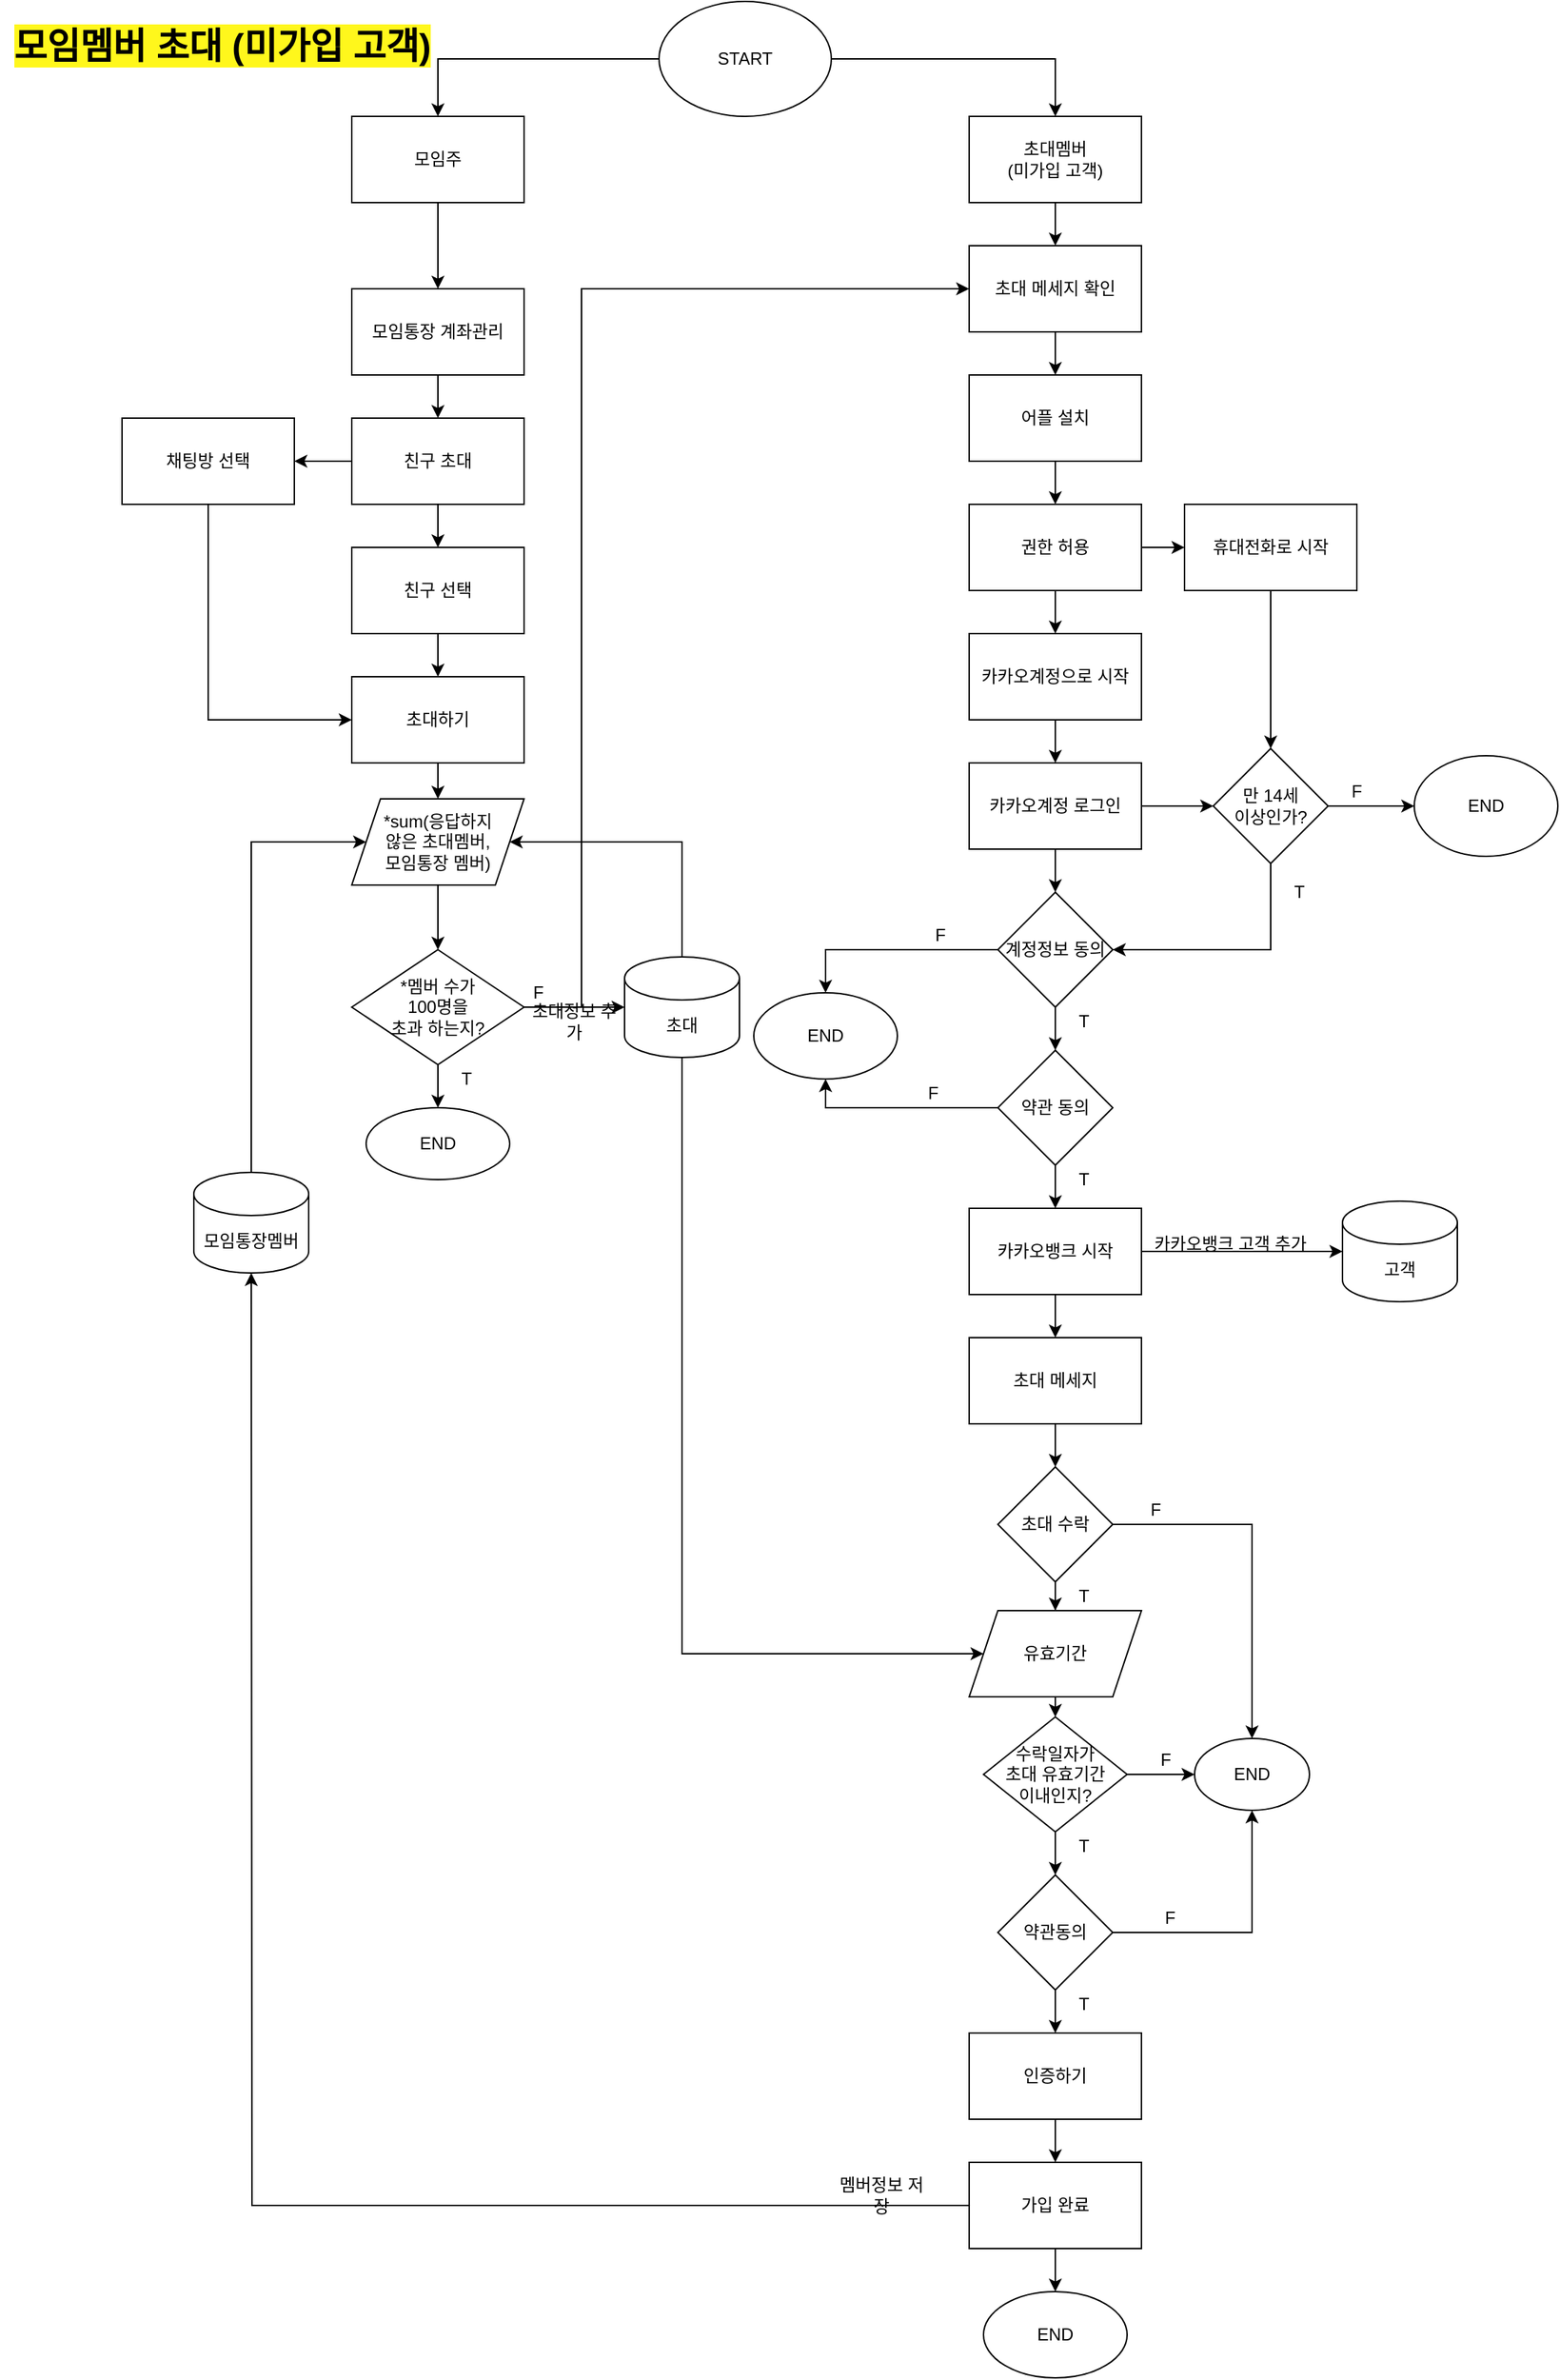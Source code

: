 <mxfile version="14.2.9" type="github">
  <diagram id="C5RBs43oDa-KdzZeNtuy" name="Page-1">
    <mxGraphModel dx="830" dy="549" grid="1" gridSize="10" guides="1" tooltips="1" connect="1" arrows="1" fold="1" page="1" pageScale="1" pageWidth="1169" pageHeight="1654" math="0" shadow="0">
      <root>
        <mxCell id="WIyWlLk6GJQsqaUBKTNV-0" />
        <mxCell id="WIyWlLk6GJQsqaUBKTNV-1" parent="WIyWlLk6GJQsqaUBKTNV-0" />
        <mxCell id="OIPn1_da_YWg9B3JuE8C-0" value="START" style="ellipse;whiteSpace=wrap;html=1;" parent="WIyWlLk6GJQsqaUBKTNV-1" vertex="1">
          <mxGeometry x="459" width="120" height="80" as="geometry" />
        </mxCell>
        <mxCell id="OIPn1_da_YWg9B3JuE8C-1" value="" style="edgeStyle=orthogonalEdgeStyle;rounded=0;orthogonalLoop=1;jettySize=auto;html=1;" parent="WIyWlLk6GJQsqaUBKTNV-1" source="OIPn1_da_YWg9B3JuE8C-2" target="OIPn1_da_YWg9B3JuE8C-8" edge="1">
          <mxGeometry relative="1" as="geometry" />
        </mxCell>
        <mxCell id="OIPn1_da_YWg9B3JuE8C-2" value="모임주" style="rounded=0;whiteSpace=wrap;html=1;" parent="WIyWlLk6GJQsqaUBKTNV-1" vertex="1">
          <mxGeometry x="245" y="80" width="120" height="60" as="geometry" />
        </mxCell>
        <mxCell id="OIPn1_da_YWg9B3JuE8C-115" value="" style="edgeStyle=orthogonalEdgeStyle;rounded=0;orthogonalLoop=1;jettySize=auto;html=1;" parent="WIyWlLk6GJQsqaUBKTNV-1" source="OIPn1_da_YWg9B3JuE8C-4" target="OIPn1_da_YWg9B3JuE8C-38" edge="1">
          <mxGeometry relative="1" as="geometry" />
        </mxCell>
        <mxCell id="OIPn1_da_YWg9B3JuE8C-4" value="초대멤버&lt;br&gt;(미가입 고객)" style="rounded=0;whiteSpace=wrap;html=1;" parent="WIyWlLk6GJQsqaUBKTNV-1" vertex="1">
          <mxGeometry x="675" y="80" width="120" height="60" as="geometry" />
        </mxCell>
        <mxCell id="OIPn1_da_YWg9B3JuE8C-5" value="" style="endArrow=classic;html=1;exitX=0;exitY=0.5;exitDx=0;exitDy=0;entryX=0.5;entryY=0;entryDx=0;entryDy=0;rounded=0;" parent="WIyWlLk6GJQsqaUBKTNV-1" source="OIPn1_da_YWg9B3JuE8C-0" target="OIPn1_da_YWg9B3JuE8C-2" edge="1">
          <mxGeometry width="50" height="50" relative="1" as="geometry">
            <mxPoint x="485" y="310" as="sourcePoint" />
            <mxPoint x="535" y="260" as="targetPoint" />
            <Array as="points">
              <mxPoint x="305" y="40" />
            </Array>
          </mxGeometry>
        </mxCell>
        <mxCell id="OIPn1_da_YWg9B3JuE8C-6" value="" style="endArrow=classic;html=1;exitX=1;exitY=0.5;exitDx=0;exitDy=0;entryX=0.5;entryY=0;entryDx=0;entryDy=0;rounded=0;" parent="WIyWlLk6GJQsqaUBKTNV-1" source="OIPn1_da_YWg9B3JuE8C-0" target="OIPn1_da_YWg9B3JuE8C-4" edge="1">
          <mxGeometry width="50" height="50" relative="1" as="geometry">
            <mxPoint x="485" y="310" as="sourcePoint" />
            <mxPoint x="535" y="260" as="targetPoint" />
            <Array as="points">
              <mxPoint x="735" y="40" />
            </Array>
          </mxGeometry>
        </mxCell>
        <mxCell id="OIPn1_da_YWg9B3JuE8C-7" value="" style="edgeStyle=orthogonalEdgeStyle;rounded=0;orthogonalLoop=1;jettySize=auto;html=1;" parent="WIyWlLk6GJQsqaUBKTNV-1" source="OIPn1_da_YWg9B3JuE8C-8" target="OIPn1_da_YWg9B3JuE8C-11" edge="1">
          <mxGeometry relative="1" as="geometry" />
        </mxCell>
        <mxCell id="OIPn1_da_YWg9B3JuE8C-8" value="모임통장 계좌관리" style="rounded=0;whiteSpace=wrap;html=1;" parent="WIyWlLk6GJQsqaUBKTNV-1" vertex="1">
          <mxGeometry x="245" y="200" width="120" height="60" as="geometry" />
        </mxCell>
        <mxCell id="OIPn1_da_YWg9B3JuE8C-9" value="" style="edgeStyle=orthogonalEdgeStyle;rounded=0;orthogonalLoop=1;jettySize=auto;html=1;" parent="WIyWlLk6GJQsqaUBKTNV-1" source="OIPn1_da_YWg9B3JuE8C-11" target="OIPn1_da_YWg9B3JuE8C-13" edge="1">
          <mxGeometry relative="1" as="geometry" />
        </mxCell>
        <mxCell id="OIPn1_da_YWg9B3JuE8C-10" value="" style="edgeStyle=orthogonalEdgeStyle;rounded=0;orthogonalLoop=1;jettySize=auto;html=1;" parent="WIyWlLk6GJQsqaUBKTNV-1" source="OIPn1_da_YWg9B3JuE8C-11" target="OIPn1_da_YWg9B3JuE8C-14" edge="1">
          <mxGeometry relative="1" as="geometry" />
        </mxCell>
        <mxCell id="OIPn1_da_YWg9B3JuE8C-11" value="친구 초대" style="rounded=0;whiteSpace=wrap;html=1;" parent="WIyWlLk6GJQsqaUBKTNV-1" vertex="1">
          <mxGeometry x="245" y="290" width="120" height="60" as="geometry" />
        </mxCell>
        <mxCell id="OIPn1_da_YWg9B3JuE8C-12" value="" style="edgeStyle=orthogonalEdgeStyle;rounded=0;orthogonalLoop=1;jettySize=auto;html=1;" parent="WIyWlLk6GJQsqaUBKTNV-1" source="OIPn1_da_YWg9B3JuE8C-13" target="OIPn1_da_YWg9B3JuE8C-17" edge="1">
          <mxGeometry relative="1" as="geometry" />
        </mxCell>
        <mxCell id="OIPn1_da_YWg9B3JuE8C-13" value="친구 선택" style="whiteSpace=wrap;html=1;rounded=0;" parent="WIyWlLk6GJQsqaUBKTNV-1" vertex="1">
          <mxGeometry x="245" y="380" width="120" height="60" as="geometry" />
        </mxCell>
        <mxCell id="OIPn1_da_YWg9B3JuE8C-14" value="채팅방 선택" style="whiteSpace=wrap;html=1;rounded=0;" parent="WIyWlLk6GJQsqaUBKTNV-1" vertex="1">
          <mxGeometry x="85" y="290" width="120" height="60" as="geometry" />
        </mxCell>
        <mxCell id="OIPn1_da_YWg9B3JuE8C-15" value="" style="edgeStyle=orthogonalEdgeStyle;rounded=0;orthogonalLoop=1;jettySize=auto;html=1;entryX=0;entryY=0.5;entryDx=0;entryDy=0;" parent="WIyWlLk6GJQsqaUBKTNV-1" target="OIPn1_da_YWg9B3JuE8C-38" edge="1">
          <mxGeometry relative="1" as="geometry">
            <mxPoint x="675" y="240" as="targetPoint" />
            <Array as="points">
              <mxPoint x="405" y="200" />
            </Array>
            <mxPoint x="405" y="700" as="sourcePoint" />
          </mxGeometry>
        </mxCell>
        <mxCell id="OIPn1_da_YWg9B3JuE8C-17" value="초대하기" style="whiteSpace=wrap;html=1;rounded=0;" parent="WIyWlLk6GJQsqaUBKTNV-1" vertex="1">
          <mxGeometry x="245" y="470" width="120" height="60" as="geometry" />
        </mxCell>
        <mxCell id="OIPn1_da_YWg9B3JuE8C-18" value="" style="endArrow=classic;html=1;exitX=0.5;exitY=1;exitDx=0;exitDy=0;entryX=0;entryY=0.5;entryDx=0;entryDy=0;rounded=0;" parent="WIyWlLk6GJQsqaUBKTNV-1" source="OIPn1_da_YWg9B3JuE8C-14" target="OIPn1_da_YWg9B3JuE8C-17" edge="1">
          <mxGeometry width="50" height="50" relative="1" as="geometry">
            <mxPoint x="505" y="420" as="sourcePoint" />
            <mxPoint x="555" y="370" as="targetPoint" />
            <Array as="points">
              <mxPoint x="145" y="500" />
            </Array>
          </mxGeometry>
        </mxCell>
        <mxCell id="OIPn1_da_YWg9B3JuE8C-37" value="" style="edgeStyle=orthogonalEdgeStyle;rounded=0;orthogonalLoop=1;jettySize=auto;html=1;" parent="WIyWlLk6GJQsqaUBKTNV-1" source="OIPn1_da_YWg9B3JuE8C-38" edge="1">
          <mxGeometry relative="1" as="geometry">
            <mxPoint x="735" y="260" as="targetPoint" />
          </mxGeometry>
        </mxCell>
        <mxCell id="OIPn1_da_YWg9B3JuE8C-38" value="초대 메세지 확인" style="rounded=0;whiteSpace=wrap;html=1;" parent="WIyWlLk6GJQsqaUBKTNV-1" vertex="1">
          <mxGeometry x="675" y="170" width="120" height="60" as="geometry" />
        </mxCell>
        <mxCell id="OIPn1_da_YWg9B3JuE8C-59" value="" style="edgeStyle=orthogonalEdgeStyle;rounded=0;orthogonalLoop=1;jettySize=auto;html=1;" parent="WIyWlLk6GJQsqaUBKTNV-1" source="OIPn1_da_YWg9B3JuE8C-57" target="OIPn1_da_YWg9B3JuE8C-58" edge="1">
          <mxGeometry relative="1" as="geometry" />
        </mxCell>
        <mxCell id="OIPn1_da_YWg9B3JuE8C-57" value="어플 설치" style="rounded=0;whiteSpace=wrap;html=1;" parent="WIyWlLk6GJQsqaUBKTNV-1" vertex="1">
          <mxGeometry x="675" y="260" width="120" height="60" as="geometry" />
        </mxCell>
        <mxCell id="OIPn1_da_YWg9B3JuE8C-61" value="" style="edgeStyle=orthogonalEdgeStyle;rounded=0;orthogonalLoop=1;jettySize=auto;html=1;" parent="WIyWlLk6GJQsqaUBKTNV-1" source="OIPn1_da_YWg9B3JuE8C-58" target="OIPn1_da_YWg9B3JuE8C-60" edge="1">
          <mxGeometry relative="1" as="geometry" />
        </mxCell>
        <mxCell id="OIPn1_da_YWg9B3JuE8C-63" value="" style="edgeStyle=orthogonalEdgeStyle;rounded=0;orthogonalLoop=1;jettySize=auto;html=1;" parent="WIyWlLk6GJQsqaUBKTNV-1" source="OIPn1_da_YWg9B3JuE8C-58" target="OIPn1_da_YWg9B3JuE8C-62" edge="1">
          <mxGeometry relative="1" as="geometry" />
        </mxCell>
        <mxCell id="OIPn1_da_YWg9B3JuE8C-58" value="권한 허용" style="whiteSpace=wrap;html=1;rounded=0;" parent="WIyWlLk6GJQsqaUBKTNV-1" vertex="1">
          <mxGeometry x="675" y="350" width="120" height="60" as="geometry" />
        </mxCell>
        <mxCell id="OIPn1_da_YWg9B3JuE8C-65" value="" style="edgeStyle=orthogonalEdgeStyle;rounded=0;orthogonalLoop=1;jettySize=auto;html=1;" parent="WIyWlLk6GJQsqaUBKTNV-1" source="OIPn1_da_YWg9B3JuE8C-60" target="OIPn1_da_YWg9B3JuE8C-64" edge="1">
          <mxGeometry relative="1" as="geometry" />
        </mxCell>
        <mxCell id="OIPn1_da_YWg9B3JuE8C-60" value="카카오계정으로 시작" style="whiteSpace=wrap;html=1;rounded=0;" parent="WIyWlLk6GJQsqaUBKTNV-1" vertex="1">
          <mxGeometry x="675" y="440" width="120" height="60" as="geometry" />
        </mxCell>
        <mxCell id="OIPn1_da_YWg9B3JuE8C-62" value="휴대전화로 시작" style="whiteSpace=wrap;html=1;rounded=0;" parent="WIyWlLk6GJQsqaUBKTNV-1" vertex="1">
          <mxGeometry x="825" y="350" width="120" height="60" as="geometry" />
        </mxCell>
        <mxCell id="OIPn1_da_YWg9B3JuE8C-67" value="" style="edgeStyle=orthogonalEdgeStyle;rounded=0;orthogonalLoop=1;jettySize=auto;html=1;" parent="WIyWlLk6GJQsqaUBKTNV-1" source="OIPn1_da_YWg9B3JuE8C-64" target="OIPn1_da_YWg9B3JuE8C-66" edge="1">
          <mxGeometry relative="1" as="geometry" />
        </mxCell>
        <mxCell id="OIPn1_da_YWg9B3JuE8C-118" value="" style="edgeStyle=orthogonalEdgeStyle;rounded=0;orthogonalLoop=1;jettySize=auto;html=1;" parent="WIyWlLk6GJQsqaUBKTNV-1" source="OIPn1_da_YWg9B3JuE8C-64" target="OIPn1_da_YWg9B3JuE8C-116" edge="1">
          <mxGeometry relative="1" as="geometry" />
        </mxCell>
        <mxCell id="OIPn1_da_YWg9B3JuE8C-64" value="카카오계정 로그인" style="whiteSpace=wrap;html=1;rounded=0;" parent="WIyWlLk6GJQsqaUBKTNV-1" vertex="1">
          <mxGeometry x="675" y="530" width="120" height="60" as="geometry" />
        </mxCell>
        <mxCell id="OIPn1_da_YWg9B3JuE8C-69" value="" style="edgeStyle=orthogonalEdgeStyle;rounded=0;orthogonalLoop=1;jettySize=auto;html=1;" parent="WIyWlLk6GJQsqaUBKTNV-1" source="OIPn1_da_YWg9B3JuE8C-66" target="OIPn1_da_YWg9B3JuE8C-68" edge="1">
          <mxGeometry relative="1" as="geometry" />
        </mxCell>
        <mxCell id="OIPn1_da_YWg9B3JuE8C-73" value="" style="edgeStyle=orthogonalEdgeStyle;rounded=0;orthogonalLoop=1;jettySize=auto;html=1;entryX=0.5;entryY=0;entryDx=0;entryDy=0;exitX=0;exitY=0.5;exitDx=0;exitDy=0;" parent="WIyWlLk6GJQsqaUBKTNV-1" source="OIPn1_da_YWg9B3JuE8C-66" target="OIPn1_da_YWg9B3JuE8C-72" edge="1">
          <mxGeometry relative="1" as="geometry">
            <Array as="points">
              <mxPoint x="575" y="660" />
            </Array>
          </mxGeometry>
        </mxCell>
        <mxCell id="OIPn1_da_YWg9B3JuE8C-66" value="계정정보 동의" style="rhombus;whiteSpace=wrap;html=1;rounded=0;" parent="WIyWlLk6GJQsqaUBKTNV-1" vertex="1">
          <mxGeometry x="695" y="620" width="80" height="80" as="geometry" />
        </mxCell>
        <mxCell id="OIPn1_da_YWg9B3JuE8C-71" value="" style="edgeStyle=orthogonalEdgeStyle;rounded=0;orthogonalLoop=1;jettySize=auto;html=1;" parent="WIyWlLk6GJQsqaUBKTNV-1" source="OIPn1_da_YWg9B3JuE8C-68" target="OIPn1_da_YWg9B3JuE8C-70" edge="1">
          <mxGeometry relative="1" as="geometry" />
        </mxCell>
        <mxCell id="OIPn1_da_YWg9B3JuE8C-68" value="약관 동의" style="rhombus;whiteSpace=wrap;html=1;rounded=0;" parent="WIyWlLk6GJQsqaUBKTNV-1" vertex="1">
          <mxGeometry x="695" y="730" width="80" height="80" as="geometry" />
        </mxCell>
        <mxCell id="OIPn1_da_YWg9B3JuE8C-108" value="" style="edgeStyle=orthogonalEdgeStyle;rounded=0;orthogonalLoop=1;jettySize=auto;html=1;" parent="WIyWlLk6GJQsqaUBKTNV-1" source="OIPn1_da_YWg9B3JuE8C-70" target="OIPn1_da_YWg9B3JuE8C-107" edge="1">
          <mxGeometry relative="1" as="geometry" />
        </mxCell>
        <mxCell id="OIPn1_da_YWg9B3JuE8C-140" value="" style="edgeStyle=orthogonalEdgeStyle;rounded=0;orthogonalLoop=1;jettySize=auto;html=1;" parent="WIyWlLk6GJQsqaUBKTNV-1" source="OIPn1_da_YWg9B3JuE8C-70" target="OIPn1_da_YWg9B3JuE8C-139" edge="1">
          <mxGeometry relative="1" as="geometry" />
        </mxCell>
        <mxCell id="OIPn1_da_YWg9B3JuE8C-70" value="카카오뱅크 시작" style="whiteSpace=wrap;html=1;rounded=0;" parent="WIyWlLk6GJQsqaUBKTNV-1" vertex="1">
          <mxGeometry x="675" y="840" width="120" height="60" as="geometry" />
        </mxCell>
        <mxCell id="OIPn1_da_YWg9B3JuE8C-72" value="END" style="ellipse;whiteSpace=wrap;html=1;rounded=0;" parent="WIyWlLk6GJQsqaUBKTNV-1" vertex="1">
          <mxGeometry x="525" y="690" width="100" height="60" as="geometry" />
        </mxCell>
        <mxCell id="OIPn1_da_YWg9B3JuE8C-75" value="" style="endArrow=classic;html=1;exitX=0;exitY=0.5;exitDx=0;exitDy=0;entryX=0.5;entryY=1;entryDx=0;entryDy=0;rounded=0;" parent="WIyWlLk6GJQsqaUBKTNV-1" source="OIPn1_da_YWg9B3JuE8C-68" target="OIPn1_da_YWg9B3JuE8C-72" edge="1">
          <mxGeometry width="50" height="50" relative="1" as="geometry">
            <mxPoint x="465" y="660" as="sourcePoint" />
            <mxPoint x="515" y="610" as="targetPoint" />
            <Array as="points">
              <mxPoint x="575" y="770" />
            </Array>
          </mxGeometry>
        </mxCell>
        <mxCell id="OIPn1_da_YWg9B3JuE8C-77" value="F" style="text;html=1;strokeColor=none;fillColor=none;align=center;verticalAlign=middle;whiteSpace=wrap;rounded=0;" parent="WIyWlLk6GJQsqaUBKTNV-1" vertex="1">
          <mxGeometry x="635" y="640" width="40" height="20" as="geometry" />
        </mxCell>
        <mxCell id="OIPn1_da_YWg9B3JuE8C-78" value="F" style="text;html=1;strokeColor=none;fillColor=none;align=center;verticalAlign=middle;whiteSpace=wrap;rounded=0;" parent="WIyWlLk6GJQsqaUBKTNV-1" vertex="1">
          <mxGeometry x="630" y="750" width="40" height="20" as="geometry" />
        </mxCell>
        <mxCell id="OIPn1_da_YWg9B3JuE8C-79" value="T" style="text;html=1;strokeColor=none;fillColor=none;align=center;verticalAlign=middle;whiteSpace=wrap;rounded=0;" parent="WIyWlLk6GJQsqaUBKTNV-1" vertex="1">
          <mxGeometry x="735" y="700" width="40" height="20" as="geometry" />
        </mxCell>
        <mxCell id="OIPn1_da_YWg9B3JuE8C-80" value="T" style="text;html=1;strokeColor=none;fillColor=none;align=center;verticalAlign=middle;whiteSpace=wrap;rounded=0;" parent="WIyWlLk6GJQsqaUBKTNV-1" vertex="1">
          <mxGeometry x="735" y="810" width="40" height="20" as="geometry" />
        </mxCell>
        <mxCell id="OIPn1_da_YWg9B3JuE8C-82" value="" style="edgeStyle=orthogonalEdgeStyle;rounded=0;orthogonalLoop=1;jettySize=auto;html=1;entryX=0.5;entryY=0;entryDx=0;entryDy=0;exitX=1;exitY=0.5;exitDx=0;exitDy=0;" parent="WIyWlLk6GJQsqaUBKTNV-1" source="OIPn1_da_YWg9B3JuE8C-83" target="OIPn1_da_YWg9B3JuE8C-87" edge="1">
          <mxGeometry relative="1" as="geometry">
            <Array as="points">
              <mxPoint x="872" y="1060" />
            </Array>
          </mxGeometry>
        </mxCell>
        <mxCell id="OIPn1_da_YWg9B3JuE8C-143" value="" style="edgeStyle=orthogonalEdgeStyle;rounded=0;orthogonalLoop=1;jettySize=auto;html=1;" parent="WIyWlLk6GJQsqaUBKTNV-1" source="OIPn1_da_YWg9B3JuE8C-83" target="OIPn1_da_YWg9B3JuE8C-142" edge="1">
          <mxGeometry relative="1" as="geometry" />
        </mxCell>
        <mxCell id="OIPn1_da_YWg9B3JuE8C-83" value="초대 수락" style="rhombus;whiteSpace=wrap;html=1;" parent="WIyWlLk6GJQsqaUBKTNV-1" vertex="1">
          <mxGeometry x="695" y="1020" width="80" height="80" as="geometry" />
        </mxCell>
        <mxCell id="OIPn1_da_YWg9B3JuE8C-84" value="" style="edgeStyle=orthogonalEdgeStyle;rounded=0;orthogonalLoop=1;jettySize=auto;html=1;entryX=0;entryY=0.5;entryDx=0;entryDy=0;" parent="WIyWlLk6GJQsqaUBKTNV-1" source="OIPn1_da_YWg9B3JuE8C-86" target="OIPn1_da_YWg9B3JuE8C-87" edge="1">
          <mxGeometry relative="1" as="geometry">
            <Array as="points">
              <mxPoint x="825" y="1234" />
              <mxPoint x="825" y="1234" />
            </Array>
          </mxGeometry>
        </mxCell>
        <mxCell id="OIPn1_da_YWg9B3JuE8C-85" value="" style="edgeStyle=orthogonalEdgeStyle;rounded=0;orthogonalLoop=1;jettySize=auto;html=1;" parent="WIyWlLk6GJQsqaUBKTNV-1" source="OIPn1_da_YWg9B3JuE8C-86" edge="1">
          <mxGeometry relative="1" as="geometry">
            <mxPoint x="735" y="1304" as="targetPoint" />
          </mxGeometry>
        </mxCell>
        <mxCell id="OIPn1_da_YWg9B3JuE8C-86" value="수락일자가&lt;br&gt;초대 유효기간&lt;br&gt;이내인지?" style="rhombus;whiteSpace=wrap;html=1;" parent="WIyWlLk6GJQsqaUBKTNV-1" vertex="1">
          <mxGeometry x="685" y="1194" width="100" height="80" as="geometry" />
        </mxCell>
        <mxCell id="OIPn1_da_YWg9B3JuE8C-87" value="END" style="ellipse;whiteSpace=wrap;html=1;" parent="WIyWlLk6GJQsqaUBKTNV-1" vertex="1">
          <mxGeometry x="832" y="1209" width="80" height="50" as="geometry" />
        </mxCell>
        <mxCell id="OIPn1_da_YWg9B3JuE8C-88" value="F" style="text;html=1;strokeColor=none;fillColor=none;align=center;verticalAlign=middle;whiteSpace=wrap;rounded=0;" parent="WIyWlLk6GJQsqaUBKTNV-1" vertex="1">
          <mxGeometry x="785" y="1040" width="40" height="20" as="geometry" />
        </mxCell>
        <mxCell id="OIPn1_da_YWg9B3JuE8C-89" value="T" style="text;html=1;strokeColor=none;fillColor=none;align=center;verticalAlign=middle;whiteSpace=wrap;rounded=0;" parent="WIyWlLk6GJQsqaUBKTNV-1" vertex="1">
          <mxGeometry x="735" y="1100" width="40" height="20" as="geometry" />
        </mxCell>
        <mxCell id="OIPn1_da_YWg9B3JuE8C-90" value="F" style="text;html=1;strokeColor=none;fillColor=none;align=center;verticalAlign=middle;whiteSpace=wrap;rounded=0;" parent="WIyWlLk6GJQsqaUBKTNV-1" vertex="1">
          <mxGeometry x="792" y="1214" width="40" height="20" as="geometry" />
        </mxCell>
        <mxCell id="OIPn1_da_YWg9B3JuE8C-91" value="" style="edgeStyle=orthogonalEdgeStyle;rounded=0;orthogonalLoop=1;jettySize=auto;html=1;" parent="WIyWlLk6GJQsqaUBKTNV-1" source="OIPn1_da_YWg9B3JuE8C-92" target="OIPn1_da_YWg9B3JuE8C-96" edge="1">
          <mxGeometry relative="1" as="geometry" />
        </mxCell>
        <mxCell id="OIPn1_da_YWg9B3JuE8C-92" value="약관동의" style="rhombus;whiteSpace=wrap;html=1;" parent="WIyWlLk6GJQsqaUBKTNV-1" vertex="1">
          <mxGeometry x="695" y="1304" width="80" height="80" as="geometry" />
        </mxCell>
        <mxCell id="OIPn1_da_YWg9B3JuE8C-93" value="" style="endArrow=classic;html=1;exitX=1;exitY=0.5;exitDx=0;exitDy=0;entryX=0.5;entryY=1;entryDx=0;entryDy=0;rounded=0;" parent="WIyWlLk6GJQsqaUBKTNV-1" source="OIPn1_da_YWg9B3JuE8C-92" target="OIPn1_da_YWg9B3JuE8C-87" edge="1">
          <mxGeometry width="50" height="50" relative="1" as="geometry">
            <mxPoint x="545" y="1344" as="sourcePoint" />
            <mxPoint x="595" y="1294" as="targetPoint" />
            <Array as="points">
              <mxPoint x="872" y="1344" />
            </Array>
          </mxGeometry>
        </mxCell>
        <mxCell id="OIPn1_da_YWg9B3JuE8C-94" value="T" style="text;html=1;strokeColor=none;fillColor=none;align=center;verticalAlign=middle;whiteSpace=wrap;rounded=0;" parent="WIyWlLk6GJQsqaUBKTNV-1" vertex="1">
          <mxGeometry x="735" y="1274" width="40" height="20" as="geometry" />
        </mxCell>
        <mxCell id="OIPn1_da_YWg9B3JuE8C-95" value="" style="edgeStyle=orthogonalEdgeStyle;rounded=0;orthogonalLoop=1;jettySize=auto;html=1;" parent="WIyWlLk6GJQsqaUBKTNV-1" source="OIPn1_da_YWg9B3JuE8C-96" target="OIPn1_da_YWg9B3JuE8C-98" edge="1">
          <mxGeometry relative="1" as="geometry" />
        </mxCell>
        <mxCell id="OIPn1_da_YWg9B3JuE8C-96" value="인증하기" style="whiteSpace=wrap;html=1;" parent="WIyWlLk6GJQsqaUBKTNV-1" vertex="1">
          <mxGeometry x="675" y="1414" width="120" height="60" as="geometry" />
        </mxCell>
        <mxCell id="OIPn1_da_YWg9B3JuE8C-97" value="" style="edgeStyle=orthogonalEdgeStyle;rounded=0;orthogonalLoop=1;jettySize=auto;html=1;" parent="WIyWlLk6GJQsqaUBKTNV-1" source="OIPn1_da_YWg9B3JuE8C-98" target="OIPn1_da_YWg9B3JuE8C-101" edge="1">
          <mxGeometry relative="1" as="geometry" />
        </mxCell>
        <mxCell id="OIPn1_da_YWg9B3JuE8C-98" value="가입 완료" style="whiteSpace=wrap;html=1;" parent="WIyWlLk6GJQsqaUBKTNV-1" vertex="1">
          <mxGeometry x="675" y="1504" width="120" height="60" as="geometry" />
        </mxCell>
        <mxCell id="OIPn1_da_YWg9B3JuE8C-99" value="T" style="text;html=1;strokeColor=none;fillColor=none;align=center;verticalAlign=middle;whiteSpace=wrap;rounded=0;" parent="WIyWlLk6GJQsqaUBKTNV-1" vertex="1">
          <mxGeometry x="735" y="1384" width="40" height="20" as="geometry" />
        </mxCell>
        <mxCell id="OIPn1_da_YWg9B3JuE8C-100" value="F" style="text;html=1;strokeColor=none;fillColor=none;align=center;verticalAlign=middle;whiteSpace=wrap;rounded=0;" parent="WIyWlLk6GJQsqaUBKTNV-1" vertex="1">
          <mxGeometry x="795" y="1324" width="40" height="20" as="geometry" />
        </mxCell>
        <mxCell id="OIPn1_da_YWg9B3JuE8C-101" value="END" style="ellipse;whiteSpace=wrap;html=1;rounded=0;" parent="WIyWlLk6GJQsqaUBKTNV-1" vertex="1">
          <mxGeometry x="685" y="1594" width="100" height="60" as="geometry" />
        </mxCell>
        <mxCell id="OIPn1_da_YWg9B3JuE8C-102" value="" style="edgeStyle=orthogonalEdgeStyle;rounded=0;orthogonalLoop=1;jettySize=auto;html=1;exitX=0.5;exitY=1;exitDx=0;exitDy=0;exitPerimeter=0;entryX=0;entryY=0.5;entryDx=0;entryDy=0;" parent="WIyWlLk6GJQsqaUBKTNV-1" source="OIPn1_da_YWg9B3JuE8C-103" target="OIPn1_da_YWg9B3JuE8C-142" edge="1">
          <mxGeometry relative="1" as="geometry">
            <mxPoint x="435" y="1220" as="sourcePoint" />
            <Array as="points">
              <mxPoint x="475" y="1150" />
            </Array>
          </mxGeometry>
        </mxCell>
        <mxCell id="OIPn1_da_YWg9B3JuE8C-103" value="초대" style="shape=cylinder3;whiteSpace=wrap;html=1;boundedLbl=1;backgroundOutline=1;size=15;" parent="WIyWlLk6GJQsqaUBKTNV-1" vertex="1">
          <mxGeometry x="435" y="665" width="80" height="70" as="geometry" />
        </mxCell>
        <mxCell id="OIPn1_da_YWg9B3JuE8C-109" value="" style="edgeStyle=orthogonalEdgeStyle;rounded=0;orthogonalLoop=1;jettySize=auto;html=1;entryX=0.5;entryY=0;entryDx=0;entryDy=0;" parent="WIyWlLk6GJQsqaUBKTNV-1" source="OIPn1_da_YWg9B3JuE8C-107" target="OIPn1_da_YWg9B3JuE8C-83" edge="1">
          <mxGeometry relative="1" as="geometry">
            <mxPoint x="735" y="1010" as="targetPoint" />
          </mxGeometry>
        </mxCell>
        <mxCell id="OIPn1_da_YWg9B3JuE8C-107" value="초대 메세지" style="rounded=0;whiteSpace=wrap;html=1;" parent="WIyWlLk6GJQsqaUBKTNV-1" vertex="1">
          <mxGeometry x="675" y="930" width="120" height="60" as="geometry" />
        </mxCell>
        <mxCell id="OIPn1_da_YWg9B3JuE8C-110" value="" style="edgeStyle=orthogonalEdgeStyle;rounded=0;orthogonalLoop=1;jettySize=auto;html=1;entryX=0.5;entryY=1;entryDx=0;entryDy=0;entryPerimeter=0;exitX=0;exitY=0.5;exitDx=0;exitDy=0;" parent="WIyWlLk6GJQsqaUBKTNV-1" source="OIPn1_da_YWg9B3JuE8C-98" edge="1">
          <mxGeometry relative="1" as="geometry">
            <mxPoint x="255" y="1180" as="sourcePoint" />
            <mxPoint x="175" y="885" as="targetPoint" />
          </mxGeometry>
        </mxCell>
        <mxCell id="OIPn1_da_YWg9B3JuE8C-122" value="" style="edgeStyle=orthogonalEdgeStyle;rounded=0;orthogonalLoop=1;jettySize=auto;html=1;" parent="WIyWlLk6GJQsqaUBKTNV-1" source="OIPn1_da_YWg9B3JuE8C-116" target="OIPn1_da_YWg9B3JuE8C-121" edge="1">
          <mxGeometry relative="1" as="geometry" />
        </mxCell>
        <mxCell id="OIPn1_da_YWg9B3JuE8C-116" value="만 14세 &lt;br&gt;이상인가?" style="rhombus;whiteSpace=wrap;html=1;" parent="WIyWlLk6GJQsqaUBKTNV-1" vertex="1">
          <mxGeometry x="845" y="520" width="80" height="80" as="geometry" />
        </mxCell>
        <mxCell id="OIPn1_da_YWg9B3JuE8C-117" value="" style="endArrow=classic;html=1;exitX=0.5;exitY=1;exitDx=0;exitDy=0;entryX=0.5;entryY=0;entryDx=0;entryDy=0;" parent="WIyWlLk6GJQsqaUBKTNV-1" source="OIPn1_da_YWg9B3JuE8C-62" target="OIPn1_da_YWg9B3JuE8C-116" edge="1">
          <mxGeometry width="50" height="50" relative="1" as="geometry">
            <mxPoint x="555" y="700" as="sourcePoint" />
            <mxPoint x="875" y="520" as="targetPoint" />
          </mxGeometry>
        </mxCell>
        <mxCell id="OIPn1_da_YWg9B3JuE8C-119" value="" style="endArrow=classic;html=1;exitX=0.5;exitY=1;exitDx=0;exitDy=0;entryX=1;entryY=0.5;entryDx=0;entryDy=0;rounded=0;" parent="WIyWlLk6GJQsqaUBKTNV-1" source="OIPn1_da_YWg9B3JuE8C-116" target="OIPn1_da_YWg9B3JuE8C-66" edge="1">
          <mxGeometry width="50" height="50" relative="1" as="geometry">
            <mxPoint x="555" y="700" as="sourcePoint" />
            <mxPoint x="605" y="650" as="targetPoint" />
            <Array as="points">
              <mxPoint x="885" y="660" />
            </Array>
          </mxGeometry>
        </mxCell>
        <mxCell id="OIPn1_da_YWg9B3JuE8C-121" value="END" style="ellipse;whiteSpace=wrap;html=1;" parent="WIyWlLk6GJQsqaUBKTNV-1" vertex="1">
          <mxGeometry x="985" y="525" width="100" height="70" as="geometry" />
        </mxCell>
        <mxCell id="OIPn1_da_YWg9B3JuE8C-123" value="T" style="text;html=1;strokeColor=none;fillColor=none;align=center;verticalAlign=middle;whiteSpace=wrap;rounded=0;" parent="WIyWlLk6GJQsqaUBKTNV-1" vertex="1">
          <mxGeometry x="885" y="610" width="40" height="20" as="geometry" />
        </mxCell>
        <mxCell id="OIPn1_da_YWg9B3JuE8C-124" value="F" style="text;html=1;strokeColor=none;fillColor=none;align=center;verticalAlign=middle;whiteSpace=wrap;rounded=0;" parent="WIyWlLk6GJQsqaUBKTNV-1" vertex="1">
          <mxGeometry x="925" y="540" width="40" height="20" as="geometry" />
        </mxCell>
        <mxCell id="OIPn1_da_YWg9B3JuE8C-125" value="" style="edgeStyle=orthogonalEdgeStyle;rounded=0;orthogonalLoop=1;jettySize=auto;html=1;exitX=0.5;exitY=1;exitDx=0;exitDy=0;" parent="WIyWlLk6GJQsqaUBKTNV-1" source="OIPn1_da_YWg9B3JuE8C-17" target="OIPn1_da_YWg9B3JuE8C-136" edge="1">
          <mxGeometry relative="1" as="geometry">
            <mxPoint x="275" y="530" as="sourcePoint" />
          </mxGeometry>
        </mxCell>
        <mxCell id="OIPn1_da_YWg9B3JuE8C-126" value="" style="edgeStyle=orthogonalEdgeStyle;rounded=0;orthogonalLoop=1;jettySize=auto;html=1;" parent="WIyWlLk6GJQsqaUBKTNV-1" source="OIPn1_da_YWg9B3JuE8C-127" target="OIPn1_da_YWg9B3JuE8C-128" edge="1">
          <mxGeometry relative="1" as="geometry" />
        </mxCell>
        <mxCell id="OIPn1_da_YWg9B3JuE8C-127" value="*멤버 수가&lt;br&gt;100명을&lt;br&gt;초과 하는지?" style="rhombus;whiteSpace=wrap;html=1;rounded=0;" parent="WIyWlLk6GJQsqaUBKTNV-1" vertex="1">
          <mxGeometry x="245" y="660" width="120" height="80" as="geometry" />
        </mxCell>
        <mxCell id="OIPn1_da_YWg9B3JuE8C-128" value="END" style="ellipse;whiteSpace=wrap;html=1;rounded=0;" parent="WIyWlLk6GJQsqaUBKTNV-1" vertex="1">
          <mxGeometry x="255" y="770" width="100" height="50" as="geometry" />
        </mxCell>
        <mxCell id="OIPn1_da_YWg9B3JuE8C-129" value="F" style="text;html=1;strokeColor=none;fillColor=none;align=center;verticalAlign=middle;whiteSpace=wrap;rounded=0;" parent="WIyWlLk6GJQsqaUBKTNV-1" vertex="1">
          <mxGeometry x="355" y="680" width="40" height="20" as="geometry" />
        </mxCell>
        <mxCell id="OIPn1_da_YWg9B3JuE8C-130" value="T" style="text;html=1;strokeColor=none;fillColor=none;align=center;verticalAlign=middle;whiteSpace=wrap;rounded=0;" parent="WIyWlLk6GJQsqaUBKTNV-1" vertex="1">
          <mxGeometry x="305" y="740" width="40" height="20" as="geometry" />
        </mxCell>
        <mxCell id="OIPn1_da_YWg9B3JuE8C-131" value="" style="endArrow=classic;html=1;exitX=1;exitY=0.5;exitDx=0;exitDy=0;rounded=0;entryX=0;entryY=0.5;entryDx=0;entryDy=0;entryPerimeter=0;" parent="WIyWlLk6GJQsqaUBKTNV-1" source="OIPn1_da_YWg9B3JuE8C-127" target="OIPn1_da_YWg9B3JuE8C-103" edge="1">
          <mxGeometry width="50" height="50" relative="1" as="geometry">
            <mxPoint x="515" y="620" as="sourcePoint" />
            <mxPoint x="375" y="750" as="targetPoint" />
            <Array as="points" />
          </mxGeometry>
        </mxCell>
        <mxCell id="OIPn1_da_YWg9B3JuE8C-132" value="모임통장멤버" style="shape=cylinder3;whiteSpace=wrap;html=1;boundedLbl=1;backgroundOutline=1;size=15;" parent="WIyWlLk6GJQsqaUBKTNV-1" vertex="1">
          <mxGeometry x="135" y="815" width="80" height="70" as="geometry" />
        </mxCell>
        <mxCell id="OIPn1_da_YWg9B3JuE8C-133" value="" style="endArrow=classic;html=1;exitX=0.5;exitY=0;exitDx=0;exitDy=0;exitPerimeter=0;rounded=0;entryX=0;entryY=0.5;entryDx=0;entryDy=0;" parent="WIyWlLk6GJQsqaUBKTNV-1" source="OIPn1_da_YWg9B3JuE8C-132" target="OIPn1_da_YWg9B3JuE8C-136" edge="1">
          <mxGeometry width="50" height="50" relative="1" as="geometry">
            <mxPoint x="415" y="780" as="sourcePoint" />
            <mxPoint x="245" y="700" as="targetPoint" />
            <Array as="points">
              <mxPoint x="175" y="585" />
            </Array>
          </mxGeometry>
        </mxCell>
        <mxCell id="OIPn1_da_YWg9B3JuE8C-134" value="초대정보 추가" style="text;html=1;strokeColor=none;fillColor=none;align=center;verticalAlign=middle;whiteSpace=wrap;rounded=0;" parent="WIyWlLk6GJQsqaUBKTNV-1" vertex="1">
          <mxGeometry x="365" y="700" width="70" height="20" as="geometry" />
        </mxCell>
        <mxCell id="OIPn1_da_YWg9B3JuE8C-135" value="" style="edgeStyle=orthogonalEdgeStyle;rounded=0;orthogonalLoop=1;jettySize=auto;html=1;entryX=0.5;entryY=0;entryDx=0;entryDy=0;" parent="WIyWlLk6GJQsqaUBKTNV-1" source="OIPn1_da_YWg9B3JuE8C-136" target="OIPn1_da_YWg9B3JuE8C-127" edge="1">
          <mxGeometry relative="1" as="geometry" />
        </mxCell>
        <mxCell id="OIPn1_da_YWg9B3JuE8C-136" value="*sum(응답하지 &lt;br&gt;않은 초대멤버,&lt;br&gt;모임통장 멤버)" style="shape=parallelogram;perimeter=parallelogramPerimeter;whiteSpace=wrap;html=1;fixedSize=1;rounded=0;" parent="WIyWlLk6GJQsqaUBKTNV-1" vertex="1">
          <mxGeometry x="245" y="555" width="120" height="60" as="geometry" />
        </mxCell>
        <mxCell id="OIPn1_da_YWg9B3JuE8C-137" value="" style="endArrow=classic;html=1;exitX=0.5;exitY=0;exitDx=0;exitDy=0;exitPerimeter=0;entryX=1;entryY=0.5;entryDx=0;entryDy=0;rounded=0;" parent="WIyWlLk6GJQsqaUBKTNV-1" source="OIPn1_da_YWg9B3JuE8C-103" target="OIPn1_da_YWg9B3JuE8C-136" edge="1">
          <mxGeometry width="50" height="50" relative="1" as="geometry">
            <mxPoint x="555" y="550" as="sourcePoint" />
            <mxPoint x="525" y="490" as="targetPoint" />
            <Array as="points">
              <mxPoint x="475" y="585" />
            </Array>
          </mxGeometry>
        </mxCell>
        <mxCell id="OIPn1_da_YWg9B3JuE8C-139" value="고객" style="shape=cylinder3;whiteSpace=wrap;html=1;boundedLbl=1;backgroundOutline=1;size=15;" parent="WIyWlLk6GJQsqaUBKTNV-1" vertex="1">
          <mxGeometry x="935" y="835" width="80" height="70" as="geometry" />
        </mxCell>
        <mxCell id="OIPn1_da_YWg9B3JuE8C-141" value="카카오뱅크 고객 추가" style="text;html=1;strokeColor=none;fillColor=none;align=center;verticalAlign=middle;whiteSpace=wrap;rounded=0;" parent="WIyWlLk6GJQsqaUBKTNV-1" vertex="1">
          <mxGeometry x="802" y="855" width="110" height="20" as="geometry" />
        </mxCell>
        <mxCell id="OIPn1_da_YWg9B3JuE8C-142" value="유효기간" style="shape=parallelogram;perimeter=parallelogramPerimeter;whiteSpace=wrap;html=1;fixedSize=1;" parent="WIyWlLk6GJQsqaUBKTNV-1" vertex="1">
          <mxGeometry x="675" y="1120" width="120" height="60" as="geometry" />
        </mxCell>
        <mxCell id="OIPn1_da_YWg9B3JuE8C-144" value="" style="endArrow=classic;html=1;exitX=0.5;exitY=1;exitDx=0;exitDy=0;entryX=0.5;entryY=0;entryDx=0;entryDy=0;rounded=0;" parent="WIyWlLk6GJQsqaUBKTNV-1" source="OIPn1_da_YWg9B3JuE8C-142" target="OIPn1_da_YWg9B3JuE8C-86" edge="1">
          <mxGeometry width="50" height="50" relative="1" as="geometry">
            <mxPoint x="685" y="1110" as="sourcePoint" />
            <mxPoint x="735" y="1060" as="targetPoint" />
            <Array as="points" />
          </mxGeometry>
        </mxCell>
        <mxCell id="OIPn1_da_YWg9B3JuE8C-146" value="멤버정보 저장" style="text;html=1;strokeColor=none;fillColor=none;align=center;verticalAlign=middle;whiteSpace=wrap;rounded=0;" parent="WIyWlLk6GJQsqaUBKTNV-1" vertex="1">
          <mxGeometry x="579" y="1517" width="70" height="20" as="geometry" />
        </mxCell>
        <mxCell id="q8h5IYyH2biRPRbLkNhJ-0" value="&lt;span&gt;모임멤버 초대 (미가입 고객)&lt;/span&gt;" style="text;html=1;strokeColor=none;fillColor=none;align=center;verticalAlign=middle;whiteSpace=wrap;rounded=0;fontSize=25;fontStyle=1;labelBackgroundColor=#FFF71C;" vertex="1" parent="WIyWlLk6GJQsqaUBKTNV-1">
          <mxGeometry y="20" width="310" height="20" as="geometry" />
        </mxCell>
      </root>
    </mxGraphModel>
  </diagram>
</mxfile>
